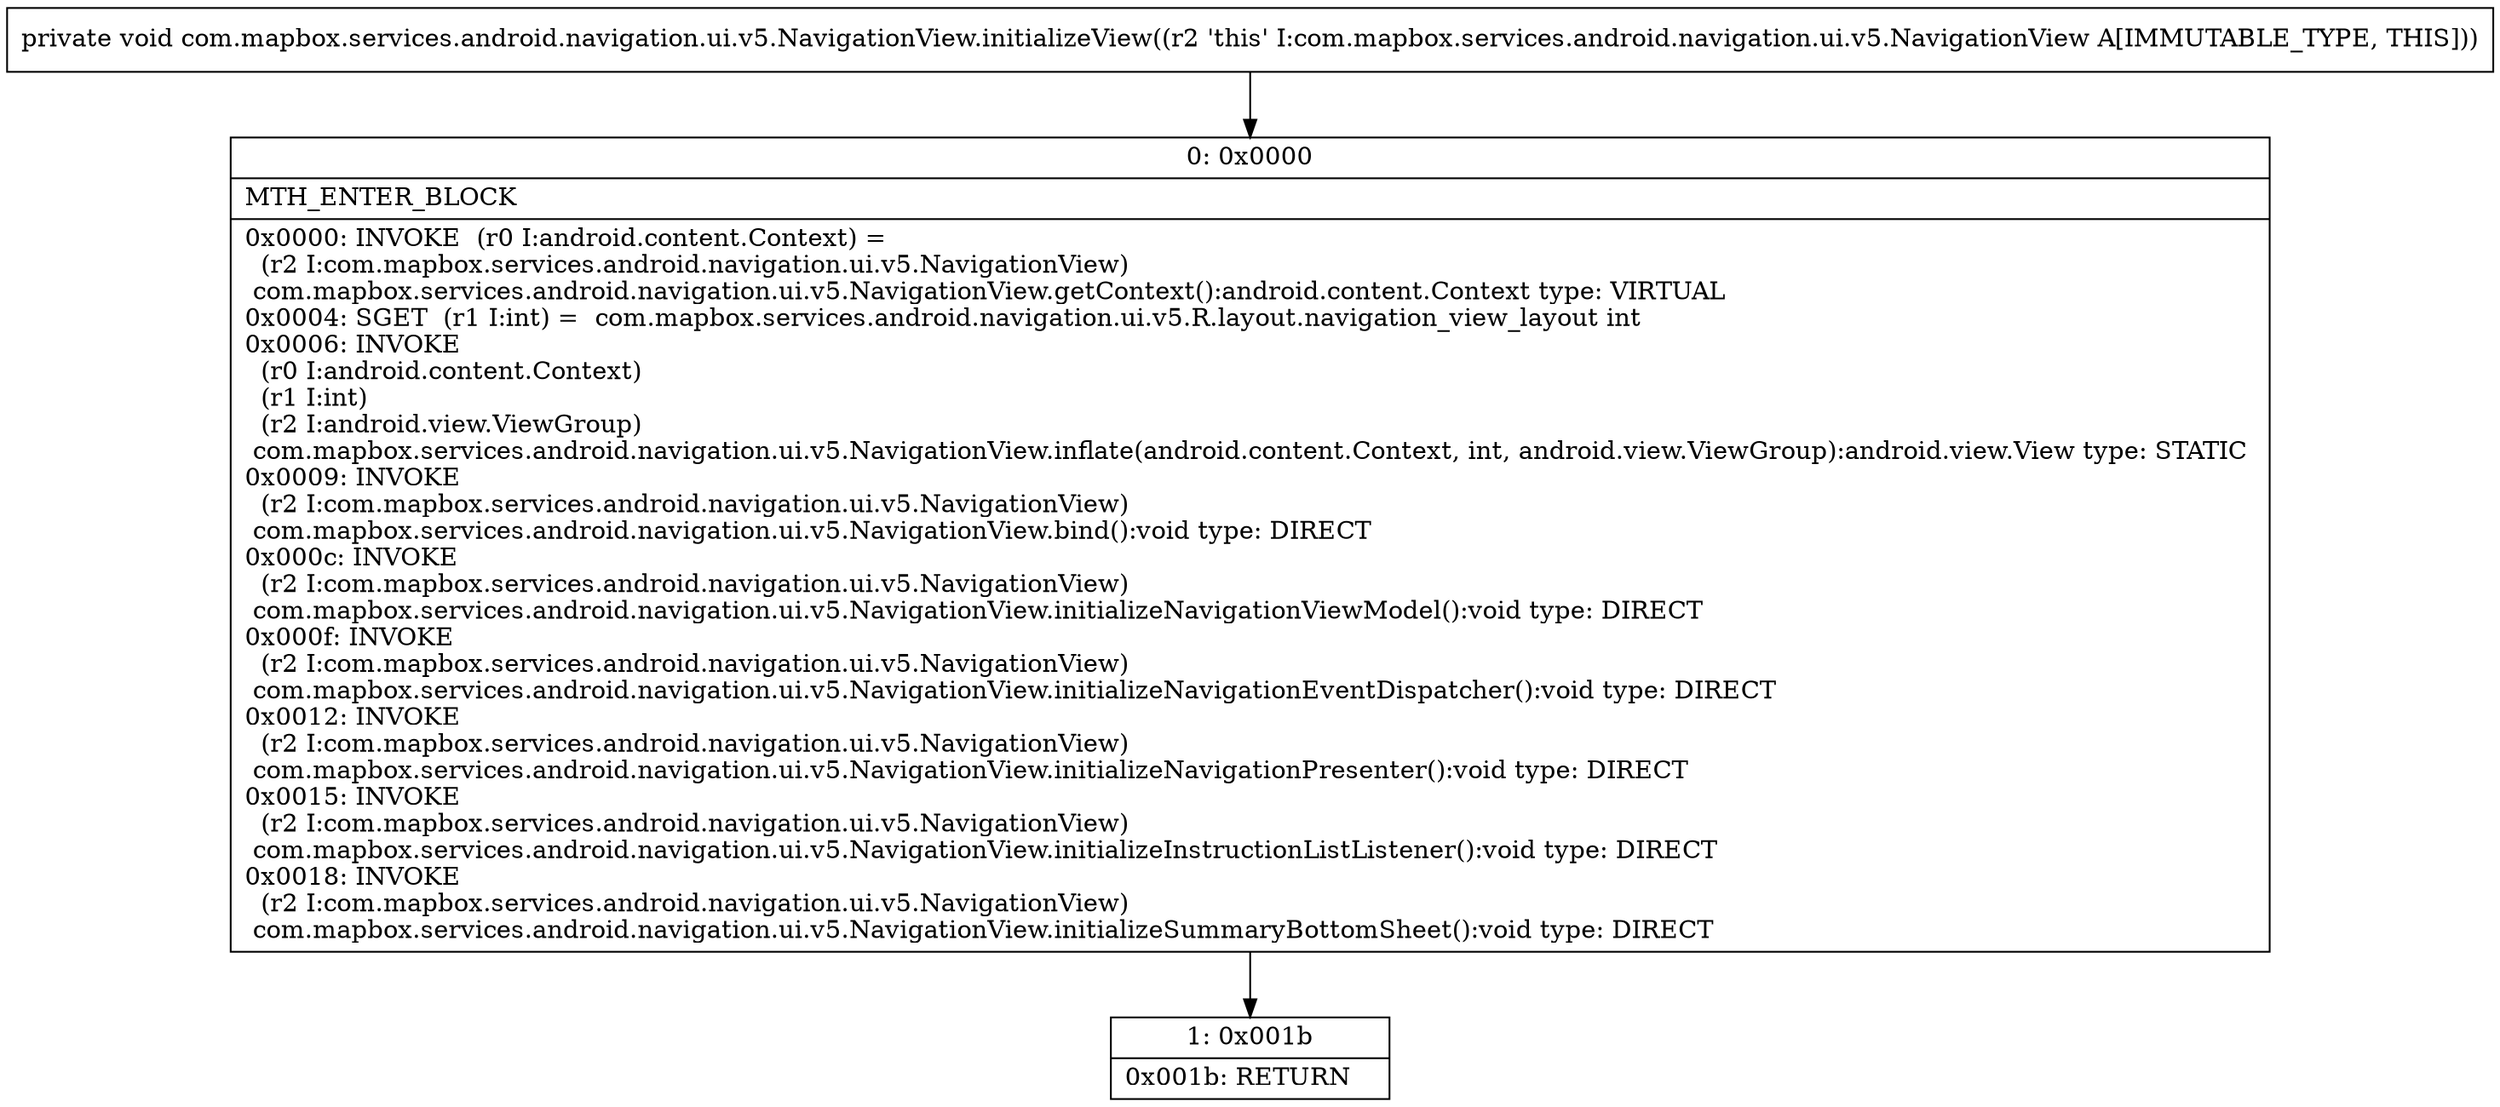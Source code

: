 digraph "CFG forcom.mapbox.services.android.navigation.ui.v5.NavigationView.initializeView()V" {
Node_0 [shape=record,label="{0\:\ 0x0000|MTH_ENTER_BLOCK\l|0x0000: INVOKE  (r0 I:android.content.Context) = \l  (r2 I:com.mapbox.services.android.navigation.ui.v5.NavigationView)\l com.mapbox.services.android.navigation.ui.v5.NavigationView.getContext():android.content.Context type: VIRTUAL \l0x0004: SGET  (r1 I:int) =  com.mapbox.services.android.navigation.ui.v5.R.layout.navigation_view_layout int \l0x0006: INVOKE  \l  (r0 I:android.content.Context)\l  (r1 I:int)\l  (r2 I:android.view.ViewGroup)\l com.mapbox.services.android.navigation.ui.v5.NavigationView.inflate(android.content.Context, int, android.view.ViewGroup):android.view.View type: STATIC \l0x0009: INVOKE  \l  (r2 I:com.mapbox.services.android.navigation.ui.v5.NavigationView)\l com.mapbox.services.android.navigation.ui.v5.NavigationView.bind():void type: DIRECT \l0x000c: INVOKE  \l  (r2 I:com.mapbox.services.android.navigation.ui.v5.NavigationView)\l com.mapbox.services.android.navigation.ui.v5.NavigationView.initializeNavigationViewModel():void type: DIRECT \l0x000f: INVOKE  \l  (r2 I:com.mapbox.services.android.navigation.ui.v5.NavigationView)\l com.mapbox.services.android.navigation.ui.v5.NavigationView.initializeNavigationEventDispatcher():void type: DIRECT \l0x0012: INVOKE  \l  (r2 I:com.mapbox.services.android.navigation.ui.v5.NavigationView)\l com.mapbox.services.android.navigation.ui.v5.NavigationView.initializeNavigationPresenter():void type: DIRECT \l0x0015: INVOKE  \l  (r2 I:com.mapbox.services.android.navigation.ui.v5.NavigationView)\l com.mapbox.services.android.navigation.ui.v5.NavigationView.initializeInstructionListListener():void type: DIRECT \l0x0018: INVOKE  \l  (r2 I:com.mapbox.services.android.navigation.ui.v5.NavigationView)\l com.mapbox.services.android.navigation.ui.v5.NavigationView.initializeSummaryBottomSheet():void type: DIRECT \l}"];
Node_1 [shape=record,label="{1\:\ 0x001b|0x001b: RETURN   \l}"];
MethodNode[shape=record,label="{private void com.mapbox.services.android.navigation.ui.v5.NavigationView.initializeView((r2 'this' I:com.mapbox.services.android.navigation.ui.v5.NavigationView A[IMMUTABLE_TYPE, THIS])) }"];
MethodNode -> Node_0;
Node_0 -> Node_1;
}

